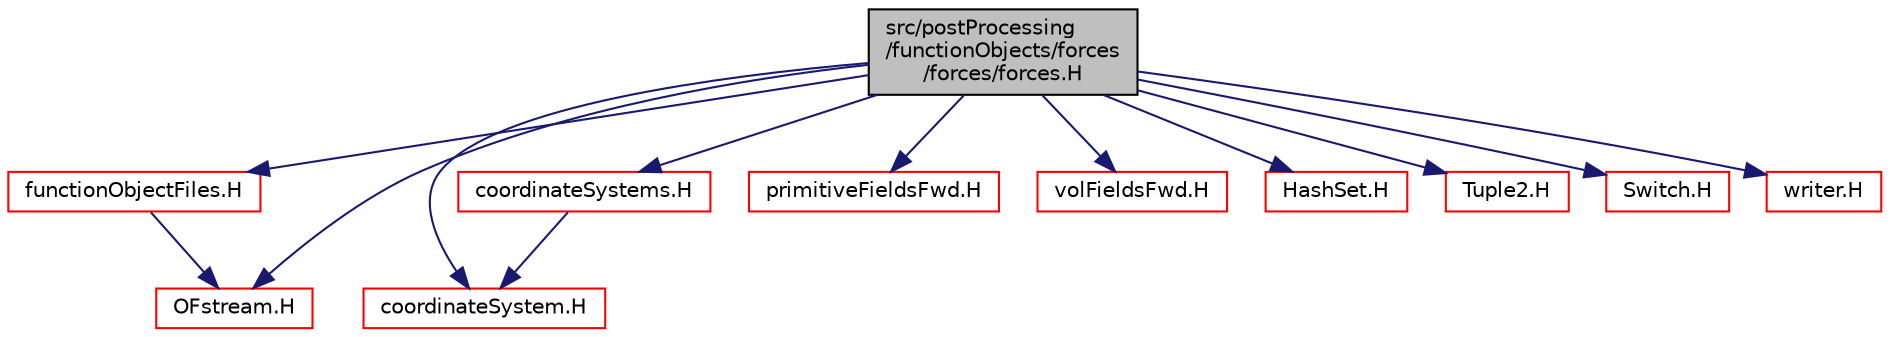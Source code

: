 digraph "src/postProcessing/functionObjects/forces/forces/forces.H"
{
  bgcolor="transparent";
  edge [fontname="Helvetica",fontsize="10",labelfontname="Helvetica",labelfontsize="10"];
  node [fontname="Helvetica",fontsize="10",shape=record];
  Node1 [label="src/postProcessing\l/functionObjects/forces\l/forces/forces.H",height=0.2,width=0.4,color="black", fillcolor="grey75", style="filled", fontcolor="black"];
  Node1 -> Node2 [color="midnightblue",fontsize="10",style="solid",fontname="Helvetica"];
  Node2 [label="functionObjectFiles.H",height=0.2,width=0.4,color="red",URL="$a07862.html"];
  Node2 -> Node3 [color="midnightblue",fontsize="10",style="solid",fontname="Helvetica"];
  Node3 [label="OFstream.H",height=0.2,width=0.4,color="red",URL="$a07898.html"];
  Node1 -> Node4 [color="midnightblue",fontsize="10",style="solid",fontname="Helvetica"];
  Node4 [label="coordinateSystem.H",height=0.2,width=0.4,color="red",URL="$a07380.html"];
  Node1 -> Node5 [color="midnightblue",fontsize="10",style="solid",fontname="Helvetica"];
  Node5 [label="coordinateSystems.H",height=0.2,width=0.4,color="red",URL="$a07383.html"];
  Node5 -> Node4 [color="midnightblue",fontsize="10",style="solid",fontname="Helvetica"];
  Node1 -> Node6 [color="midnightblue",fontsize="10",style="solid",fontname="Helvetica"];
  Node6 [label="primitiveFieldsFwd.H",height=0.2,width=0.4,color="red",URL="$a08086.html",tooltip="Forward declarations of the specialisations of Field<T> for scalar, vector and tensor. "];
  Node1 -> Node7 [color="midnightblue",fontsize="10",style="solid",fontname="Helvetica"];
  Node7 [label="volFieldsFwd.H",height=0.2,width=0.4,color="red",URL="$a05735.html"];
  Node1 -> Node8 [color="midnightblue",fontsize="10",style="solid",fontname="Helvetica"];
  Node8 [label="HashSet.H",height=0.2,width=0.4,color="red",URL="$a07700.html"];
  Node1 -> Node9 [color="midnightblue",fontsize="10",style="solid",fontname="Helvetica"];
  Node9 [label="Tuple2.H",height=0.2,width=0.4,color="red",URL="$a09179.html"];
  Node1 -> Node3 [color="midnightblue",fontsize="10",style="solid",fontname="Helvetica"];
  Node1 -> Node10 [color="midnightblue",fontsize="10",style="solid",fontname="Helvetica"];
  Node10 [label="Switch.H",height=0.2,width=0.4,color="red",URL="$a08940.html"];
  Node1 -> Node11 [color="midnightblue",fontsize="10",style="solid",fontname="Helvetica"];
  Node11 [label="writer.H",height=0.2,width=0.4,color="red",URL="$a05128.html"];
}
